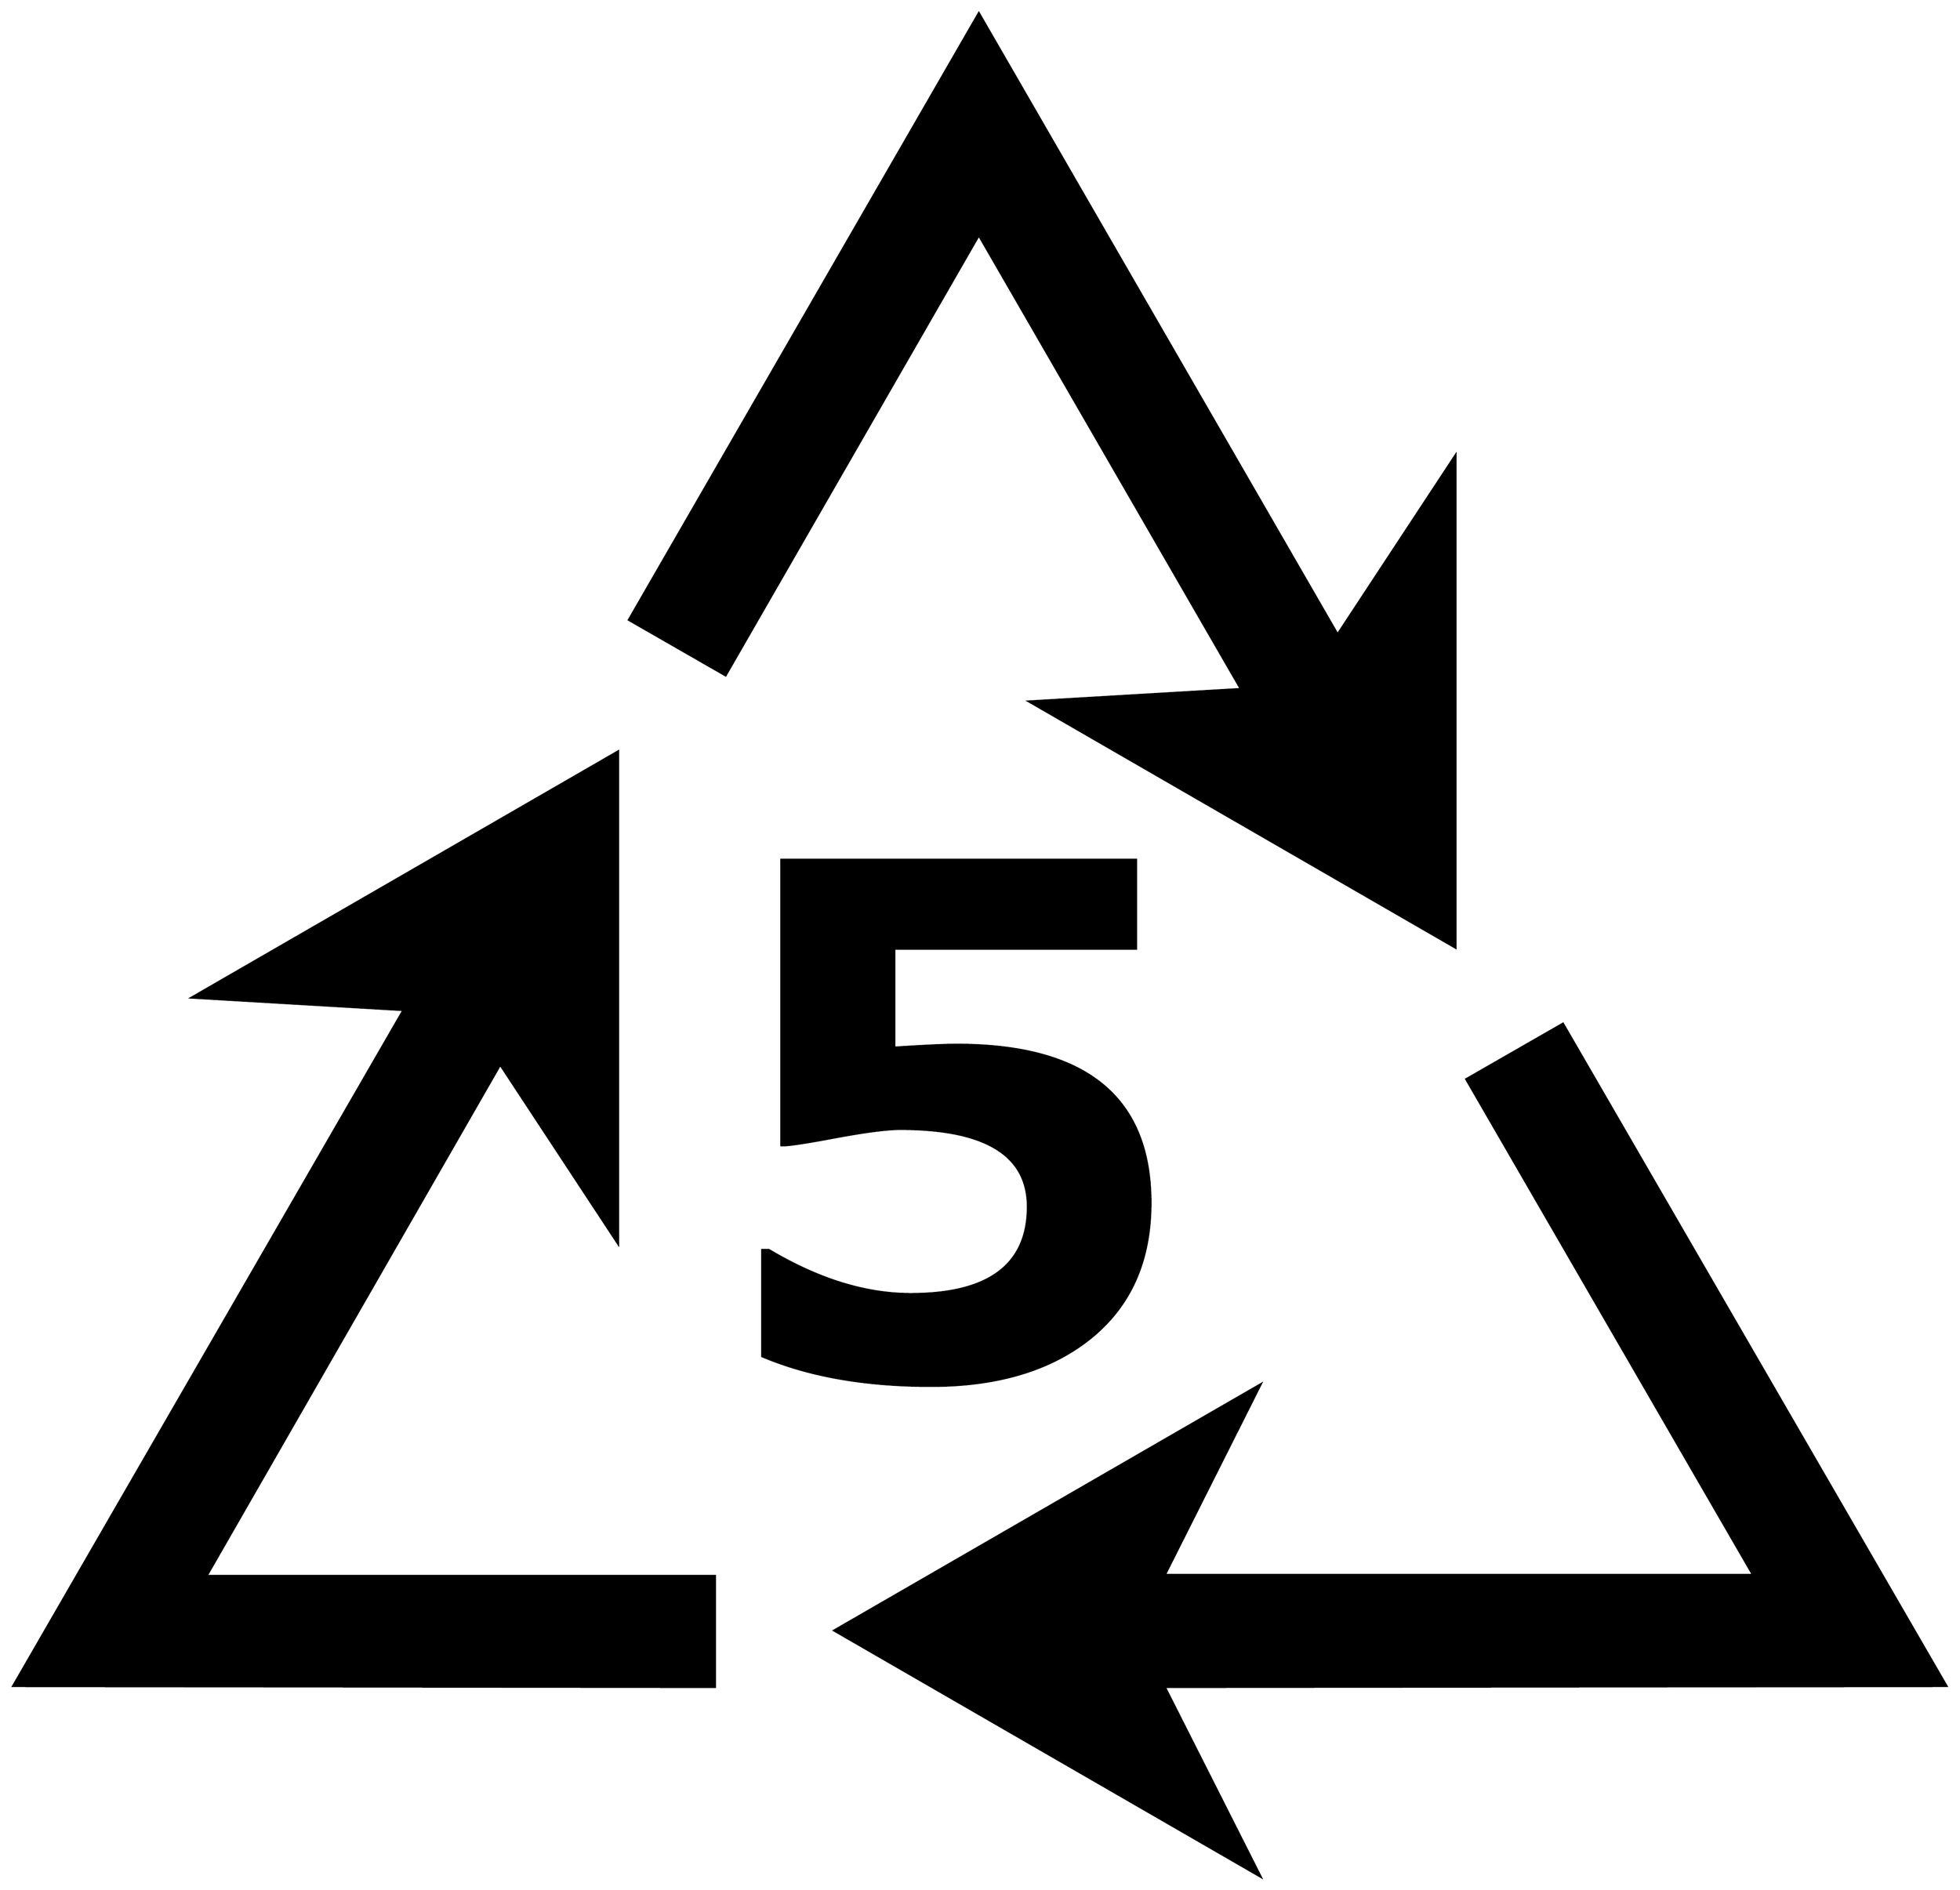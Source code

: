 


\begin{tikzpicture}[y=0.80pt, x=0.80pt, yscale=-1.0, xscale=1.0, inner sep=0pt, outer sep=0pt]
\begin{scope}[shift={(100.0,1696.0)},nonzero rule]
  \path[draw=.,fill=.,line width=1.600pt] (1520.0,-569.0) --
    (1075.0,-826.0) -- (1296.0,-839.0) -- (1023.0,-1312.0) --
    (759.0,-853.0) -- (658.0,-911.0) -- (1023.0,-1544.0) --
    (1397.0,-896.0) -- (1520.0,-1083.0) -- (1520.0,-569.0) --
    cycle(2032.0,201.0) -- (1217.0,202.0) -- (1317.0,400.0) --
    (872.0,143.0) -- (1317.0,-114.0) -- (1217.0,85.0) --
    (1830.0,85.0) -- (1531.0,-432.0) -- (1632.0,-490.0) --
    (2032.0,201.0) -- cycle(1202.0,-303.0) .. controls
    (1202.0,-239.667) and (1179.0,-191.0) .. (1133.0,-157.0) ..
    controls (1092.333,-127.0) and (1039.0,-112.0) ..
    (973.0,-112.0) .. controls (904.333,-112.0) and (845.667,-122.333)
    .. (797.0,-143.0) -- (797.0,-254.0) -- (804.0,-254.0) ..
    controls (855.333,-223.333) and (904.667,-208.0) .. (952.0,-208.0)
    .. controls (1033.333,-208.0) and (1074.0,-238.333) ..
    (1074.0,-299.0) .. controls (1074.0,-353.0) and
    (1029.667,-380.0) .. (941.0,-380.0) .. controls (927.0,-380.0)
    and (904.0,-377.0) .. (872.0,-371.0) .. controls
    (840.0,-365.0) and (821.667,-362.333) .. (817.0,-363.0) --
    (817.0,-661.0) -- (1187.0,-661.0) -- (1187.0,-568.0) --
    (935.0,-568.0) -- (935.0,-465.0) .. controls (965.667,-467.0)
    and (987.333,-468.0) .. (1000.0,-468.0) .. controls
    (1134.667,-468.0) and (1202.0,-413.0) .. (1202.0,-303.0) --
    cycle(748.0,202.0) -- (16.0,201.0) -- (423.0,-504.0) --
    (202.0,-517.0) -- (647.0,-774.0) -- (647.0,-260.0) --
    (524.0,-447.0) -- (218.0,86.0) -- (748.0,86.0) --
    (748.0,202.0) -- cycle;
\end{scope}

\end{tikzpicture}

